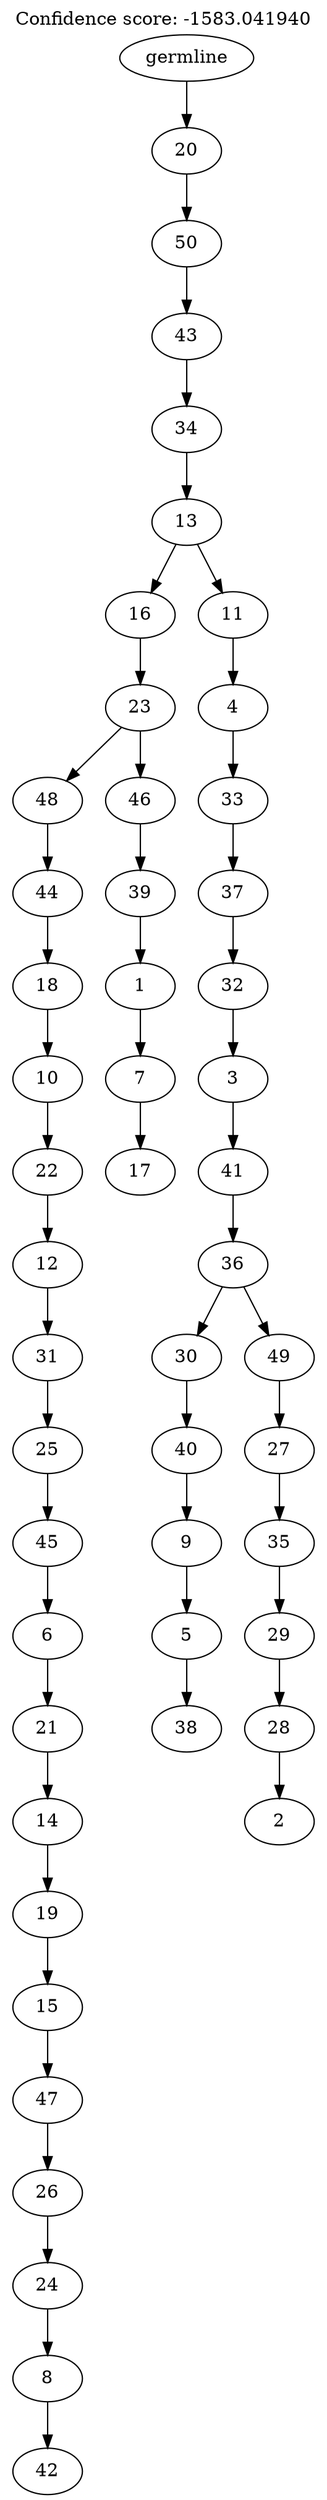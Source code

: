 digraph g {
	"49" -> "50";
	"50" [label="42"];
	"48" -> "49";
	"49" [label="8"];
	"47" -> "48";
	"48" [label="24"];
	"46" -> "47";
	"47" [label="26"];
	"45" -> "46";
	"46" [label="47"];
	"44" -> "45";
	"45" [label="15"];
	"43" -> "44";
	"44" [label="19"];
	"42" -> "43";
	"43" [label="14"];
	"41" -> "42";
	"42" [label="21"];
	"40" -> "41";
	"41" [label="6"];
	"39" -> "40";
	"40" [label="45"];
	"38" -> "39";
	"39" [label="25"];
	"37" -> "38";
	"38" [label="31"];
	"36" -> "37";
	"37" [label="12"];
	"35" -> "36";
	"36" [label="22"];
	"34" -> "35";
	"35" [label="10"];
	"33" -> "34";
	"34" [label="18"];
	"32" -> "33";
	"33" [label="44"];
	"30" -> "31";
	"31" [label="17"];
	"29" -> "30";
	"30" [label="7"];
	"28" -> "29";
	"29" [label="1"];
	"27" -> "28";
	"28" [label="39"];
	"26" -> "27";
	"27" [label="46"];
	"26" -> "32";
	"32" [label="48"];
	"25" -> "26";
	"26" [label="23"];
	"23" -> "24";
	"24" [label="38"];
	"22" -> "23";
	"23" [label="5"];
	"21" -> "22";
	"22" [label="9"];
	"20" -> "21";
	"21" [label="40"];
	"18" -> "19";
	"19" [label="2"];
	"17" -> "18";
	"18" [label="28"];
	"16" -> "17";
	"17" [label="29"];
	"15" -> "16";
	"16" [label="35"];
	"14" -> "15";
	"15" [label="27"];
	"13" -> "14";
	"14" [label="49"];
	"13" -> "20";
	"20" [label="30"];
	"12" -> "13";
	"13" [label="36"];
	"11" -> "12";
	"12" [label="41"];
	"10" -> "11";
	"11" [label="3"];
	"9" -> "10";
	"10" [label="32"];
	"8" -> "9";
	"9" [label="37"];
	"7" -> "8";
	"8" [label="33"];
	"6" -> "7";
	"7" [label="4"];
	"5" -> "6";
	"6" [label="11"];
	"5" -> "25";
	"25" [label="16"];
	"4" -> "5";
	"5" [label="13"];
	"3" -> "4";
	"4" [label="34"];
	"2" -> "3";
	"3" [label="43"];
	"1" -> "2";
	"2" [label="50"];
	"0" -> "1";
	"1" [label="20"];
	"0" [label="germline"];
	labelloc="t";
	label="Confidence score: -1583.041940";
}
